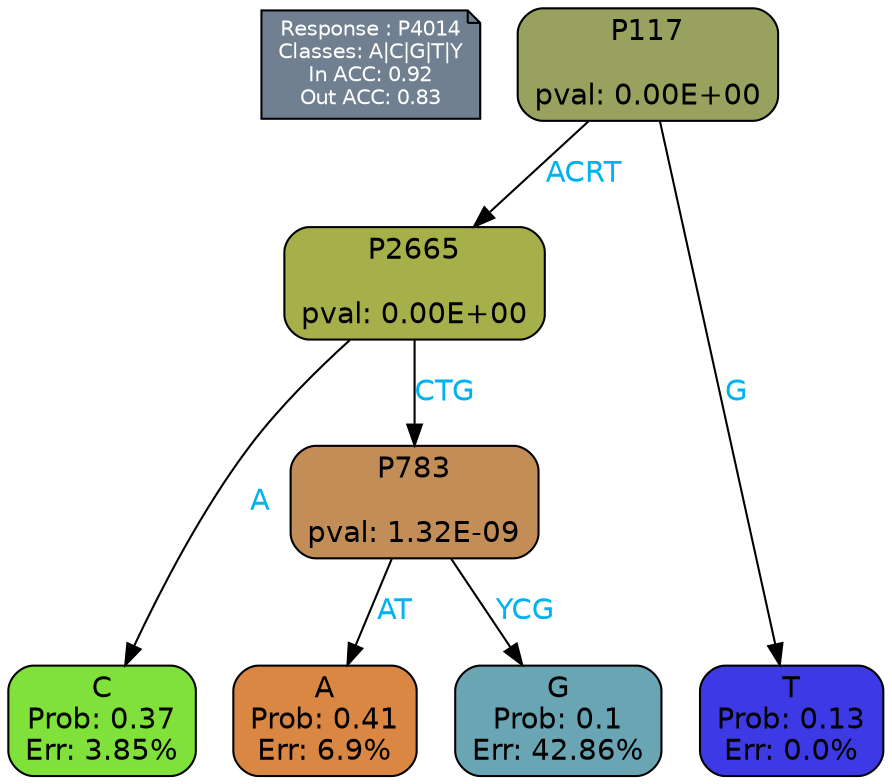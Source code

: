 digraph Tree {
node [shape=box, style="filled, rounded", color="black", fontname=helvetica] ;
graph [ranksep=equally, splines=polylines, bgcolor=transparent, dpi=600] ;
edge [fontname=helvetica] ;
LEGEND [label="Response : P4014
Classes: A|C|G|T|Y
In ACC: 0.92
Out ACC: 0.83
",shape=note,align=left,style=filled,fillcolor="slategray",fontcolor="white",fontsize=10];1 [label="P117

pval: 0.00E+00", fillcolor="#99a15e"] ;
2 [label="P2665

pval: 0.00E+00", fillcolor="#a6b04b"] ;
3 [label="C
Prob: 0.37
Err: 3.85%", fillcolor="#7fe139"] ;
4 [label="P783

pval: 1.32E-09", fillcolor="#c38d58"] ;
5 [label="A
Prob: 0.41
Err: 6.9%", fillcolor="#d98742"] ;
6 [label="G
Prob: 0.1
Err: 42.86%", fillcolor="#6aa5b4"] ;
7 [label="T
Prob: 0.13
Err: 0.0%", fillcolor="#3c39e5"] ;
1 -> 2 [label="ACRT",fontcolor=deepskyblue2] ;
1 -> 7 [label="G",fontcolor=deepskyblue2] ;
2 -> 3 [label="A",fontcolor=deepskyblue2] ;
2 -> 4 [label="CTG",fontcolor=deepskyblue2] ;
4 -> 5 [label="AT",fontcolor=deepskyblue2] ;
4 -> 6 [label="YCG",fontcolor=deepskyblue2] ;
{rank = same; 3;5;6;7;}{rank = same; LEGEND;1;}}
